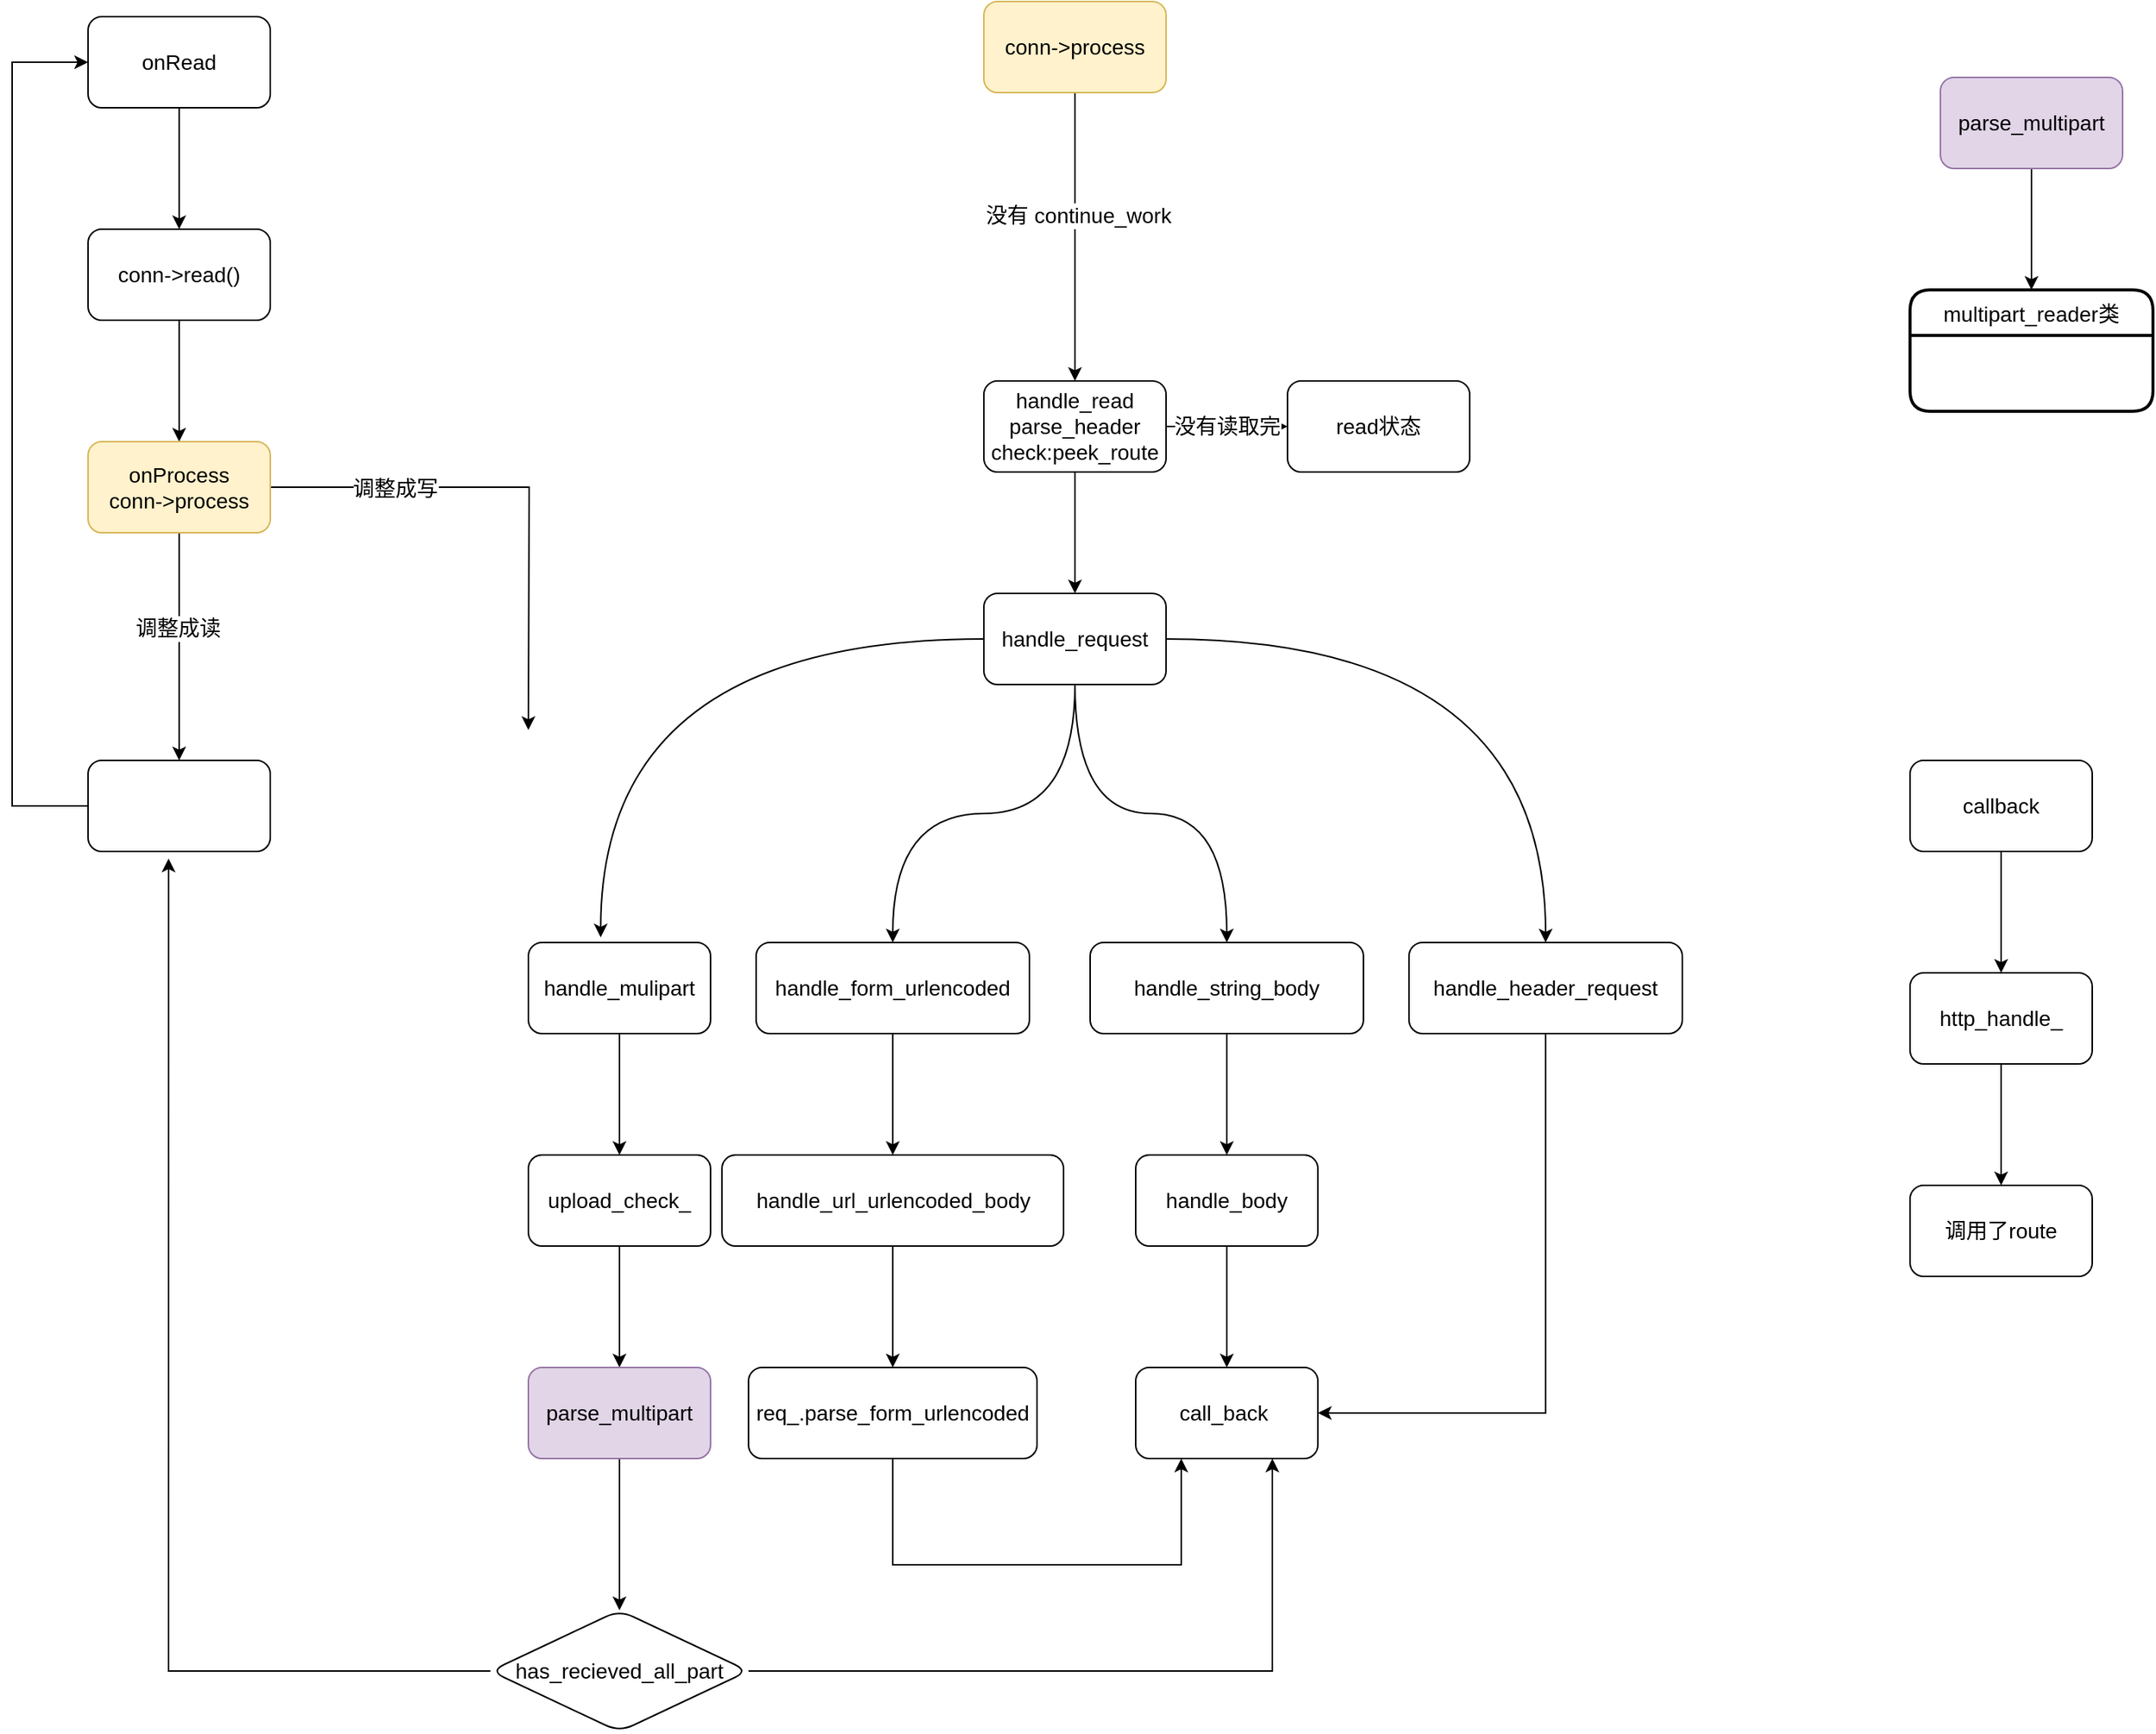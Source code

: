 <mxfile version="15.8.7" type="device"><diagram id="pik_-BmJQds2y_1bYOLp" name="第 1 页"><mxGraphModel dx="1402" dy="821" grid="1" gridSize="10" guides="1" tooltips="1" connect="1" arrows="1" fold="1" page="1" pageScale="1" pageWidth="827" pageHeight="1169" background="none" math="0" shadow="0"><root><mxCell id="0"/><mxCell id="1" parent="0"/><mxCell id="RKvzR9Ug_WPsSRiRN5Oi-3" value="" style="edgeStyle=orthogonalEdgeStyle;rounded=0;orthogonalLoop=1;jettySize=auto;html=1;fontSize=14;" edge="1" parent="1" source="RKvzR9Ug_WPsSRiRN5Oi-1" target="RKvzR9Ug_WPsSRiRN5Oi-2"><mxGeometry relative="1" as="geometry"/></mxCell><mxCell id="RKvzR9Ug_WPsSRiRN5Oi-1" value="onRead" style="rounded=1;whiteSpace=wrap;html=1;fontSize=14;" vertex="1" parent="1"><mxGeometry x="200" y="250" width="120" height="60" as="geometry"/></mxCell><mxCell id="RKvzR9Ug_WPsSRiRN5Oi-5" value="" style="edgeStyle=orthogonalEdgeStyle;rounded=0;orthogonalLoop=1;jettySize=auto;html=1;fontSize=14;" edge="1" parent="1" source="RKvzR9Ug_WPsSRiRN5Oi-2" target="RKvzR9Ug_WPsSRiRN5Oi-4"><mxGeometry relative="1" as="geometry"/></mxCell><mxCell id="RKvzR9Ug_WPsSRiRN5Oi-2" value="conn-&amp;gt;read()" style="whiteSpace=wrap;html=1;rounded=1;fontSize=14;" vertex="1" parent="1"><mxGeometry x="200" y="390" width="120" height="60" as="geometry"/></mxCell><mxCell id="RKvzR9Ug_WPsSRiRN5Oi-6" style="edgeStyle=orthogonalEdgeStyle;rounded=0;orthogonalLoop=1;jettySize=auto;html=1;fontSize=14;" edge="1" parent="1" source="RKvzR9Ug_WPsSRiRN5Oi-4"><mxGeometry relative="1" as="geometry"><mxPoint x="490" y="720" as="targetPoint"/></mxGeometry></mxCell><mxCell id="RKvzR9Ug_WPsSRiRN5Oi-7" value="调整成写" style="edgeLabel;html=1;align=center;verticalAlign=middle;resizable=0;points=[];fontSize=14;" vertex="1" connectable="0" parent="RKvzR9Ug_WPsSRiRN5Oi-6"><mxGeometry x="-0.422" y="-1" relative="1" as="geometry"><mxPoint x="-14" as="offset"/></mxGeometry></mxCell><mxCell id="RKvzR9Ug_WPsSRiRN5Oi-9" value="" style="edgeStyle=orthogonalEdgeStyle;rounded=0;orthogonalLoop=1;jettySize=auto;html=1;fontSize=14;" edge="1" parent="1" source="RKvzR9Ug_WPsSRiRN5Oi-4" target="RKvzR9Ug_WPsSRiRN5Oi-8"><mxGeometry relative="1" as="geometry"/></mxCell><mxCell id="RKvzR9Ug_WPsSRiRN5Oi-10" value="调整成读" style="edgeLabel;html=1;align=center;verticalAlign=middle;resizable=0;points=[];fontSize=14;" vertex="1" connectable="0" parent="RKvzR9Ug_WPsSRiRN5Oi-9"><mxGeometry x="-0.162" y="-1" relative="1" as="geometry"><mxPoint as="offset"/></mxGeometry></mxCell><mxCell id="RKvzR9Ug_WPsSRiRN5Oi-4" value="onProcess&lt;br style=&quot;font-size: 14px;&quot;&gt;conn-&amp;gt;process" style="whiteSpace=wrap;html=1;rounded=1;fontSize=14;fillColor=#fff2cc;strokeColor=#d6b656;" vertex="1" parent="1"><mxGeometry x="200" y="530" width="120" height="60" as="geometry"/></mxCell><mxCell id="RKvzR9Ug_WPsSRiRN5Oi-67" style="edgeStyle=orthogonalEdgeStyle;rounded=0;orthogonalLoop=1;jettySize=auto;html=1;fontSize=14;entryX=0;entryY=0.5;entryDx=0;entryDy=0;" edge="1" parent="1" source="RKvzR9Ug_WPsSRiRN5Oi-8" target="RKvzR9Ug_WPsSRiRN5Oi-1"><mxGeometry relative="1" as="geometry"><mxPoint x="40" y="260" as="targetPoint"/><Array as="points"><mxPoint x="150" y="770"/><mxPoint x="150" y="280"/></Array></mxGeometry></mxCell><mxCell id="RKvzR9Ug_WPsSRiRN5Oi-8" value="" style="whiteSpace=wrap;html=1;rounded=1;fontSize=14;" vertex="1" parent="1"><mxGeometry x="200" y="740" width="120" height="60" as="geometry"/></mxCell><mxCell id="RKvzR9Ug_WPsSRiRN5Oi-15" value="" style="edgeStyle=orthogonalEdgeStyle;rounded=0;orthogonalLoop=1;jettySize=auto;html=1;fontSize=14;" edge="1" parent="1" source="RKvzR9Ug_WPsSRiRN5Oi-11" target="RKvzR9Ug_WPsSRiRN5Oi-14"><mxGeometry relative="1" as="geometry"/></mxCell><mxCell id="RKvzR9Ug_WPsSRiRN5Oi-16" value="没有 continue_work" style="edgeLabel;html=1;align=center;verticalAlign=middle;resizable=0;points=[];fontSize=14;" vertex="1" connectable="0" parent="RKvzR9Ug_WPsSRiRN5Oi-15"><mxGeometry x="-0.147" y="2" relative="1" as="geometry"><mxPoint as="offset"/></mxGeometry></mxCell><mxCell id="RKvzR9Ug_WPsSRiRN5Oi-11" value="conn-&amp;gt;process" style="rounded=1;whiteSpace=wrap;html=1;fontSize=14;fillColor=#fff2cc;strokeColor=#d6b656;" vertex="1" parent="1"><mxGeometry x="790" y="240" width="120" height="60" as="geometry"/></mxCell><mxCell id="RKvzR9Ug_WPsSRiRN5Oi-21" value="" style="edgeStyle=orthogonalEdgeStyle;rounded=0;orthogonalLoop=1;jettySize=auto;html=1;fontSize=14;" edge="1" parent="1" source="RKvzR9Ug_WPsSRiRN5Oi-14" target="RKvzR9Ug_WPsSRiRN5Oi-20"><mxGeometry relative="1" as="geometry"/></mxCell><mxCell id="RKvzR9Ug_WPsSRiRN5Oi-32" value="没有读取完" style="edgeStyle=orthogonalEdgeStyle;curved=1;rounded=0;orthogonalLoop=1;jettySize=auto;html=1;fontSize=14;" edge="1" parent="1" source="RKvzR9Ug_WPsSRiRN5Oi-14" target="RKvzR9Ug_WPsSRiRN5Oi-31"><mxGeometry relative="1" as="geometry"/></mxCell><mxCell id="RKvzR9Ug_WPsSRiRN5Oi-14" value="handle_read&lt;br style=&quot;font-size: 14px;&quot;&gt;parse_header&lt;br style=&quot;font-size: 14px;&quot;&gt;check:peek_route" style="whiteSpace=wrap;html=1;rounded=1;fontSize=14;" vertex="1" parent="1"><mxGeometry x="790" y="490" width="120" height="60" as="geometry"/></mxCell><mxCell id="RKvzR9Ug_WPsSRiRN5Oi-23" style="edgeStyle=orthogonalEdgeStyle;curved=1;rounded=0;orthogonalLoop=1;jettySize=auto;html=1;entryX=0.397;entryY=-0.056;entryDx=0;entryDy=0;entryPerimeter=0;fontSize=14;" edge="1" parent="1" source="RKvzR9Ug_WPsSRiRN5Oi-20" target="RKvzR9Ug_WPsSRiRN5Oi-24"><mxGeometry relative="1" as="geometry"><mxPoint x="600" y="850" as="targetPoint"/></mxGeometry></mxCell><mxCell id="RKvzR9Ug_WPsSRiRN5Oi-28" style="edgeStyle=orthogonalEdgeStyle;curved=1;rounded=0;orthogonalLoop=1;jettySize=auto;html=1;fontSize=14;" edge="1" parent="1" source="RKvzR9Ug_WPsSRiRN5Oi-20" target="RKvzR9Ug_WPsSRiRN5Oi-25"><mxGeometry relative="1" as="geometry"/></mxCell><mxCell id="RKvzR9Ug_WPsSRiRN5Oi-29" style="edgeStyle=orthogonalEdgeStyle;curved=1;rounded=0;orthogonalLoop=1;jettySize=auto;html=1;fontSize=14;" edge="1" parent="1" source="RKvzR9Ug_WPsSRiRN5Oi-20" target="RKvzR9Ug_WPsSRiRN5Oi-26"><mxGeometry relative="1" as="geometry"/></mxCell><mxCell id="RKvzR9Ug_WPsSRiRN5Oi-30" style="edgeStyle=orthogonalEdgeStyle;curved=1;rounded=0;orthogonalLoop=1;jettySize=auto;html=1;fontSize=14;" edge="1" parent="1" source="RKvzR9Ug_WPsSRiRN5Oi-20" target="RKvzR9Ug_WPsSRiRN5Oi-27"><mxGeometry relative="1" as="geometry"/></mxCell><mxCell id="RKvzR9Ug_WPsSRiRN5Oi-20" value="handle_request&lt;br style=&quot;font-size: 14px;&quot;&gt;" style="whiteSpace=wrap;html=1;rounded=1;fontSize=14;" vertex="1" parent="1"><mxGeometry x="790" y="630" width="120" height="60" as="geometry"/></mxCell><mxCell id="RKvzR9Ug_WPsSRiRN5Oi-49" value="" style="edgeStyle=orthogonalEdgeStyle;rounded=0;orthogonalLoop=1;jettySize=auto;html=1;fontSize=14;" edge="1" parent="1" source="RKvzR9Ug_WPsSRiRN5Oi-24" target="RKvzR9Ug_WPsSRiRN5Oi-48"><mxGeometry relative="1" as="geometry"/></mxCell><mxCell id="RKvzR9Ug_WPsSRiRN5Oi-24" value="handle_mulipart" style="whiteSpace=wrap;html=1;rounded=1;fontSize=14;" vertex="1" parent="1"><mxGeometry x="490" y="860" width="120" height="60" as="geometry"/></mxCell><mxCell id="RKvzR9Ug_WPsSRiRN5Oi-44" value="" style="edgeStyle=orthogonalEdgeStyle;curved=1;rounded=0;orthogonalLoop=1;jettySize=auto;html=1;fontSize=14;" edge="1" parent="1" source="RKvzR9Ug_WPsSRiRN5Oi-25" target="RKvzR9Ug_WPsSRiRN5Oi-43"><mxGeometry relative="1" as="geometry"/></mxCell><mxCell id="RKvzR9Ug_WPsSRiRN5Oi-25" value="handle_form_urlencoded" style="whiteSpace=wrap;html=1;rounded=1;fontSize=14;" vertex="1" parent="1"><mxGeometry x="640" y="860" width="180" height="60" as="geometry"/></mxCell><mxCell id="RKvzR9Ug_WPsSRiRN5Oi-40" value="" style="edgeStyle=orthogonalEdgeStyle;curved=1;rounded=0;orthogonalLoop=1;jettySize=auto;html=1;fontSize=14;" edge="1" parent="1" source="RKvzR9Ug_WPsSRiRN5Oi-26" target="RKvzR9Ug_WPsSRiRN5Oi-39"><mxGeometry relative="1" as="geometry"/></mxCell><mxCell id="RKvzR9Ug_WPsSRiRN5Oi-26" value="handle_string_body" style="whiteSpace=wrap;html=1;rounded=1;fontSize=14;" vertex="1" parent="1"><mxGeometry x="860" y="860" width="180" height="60" as="geometry"/></mxCell><mxCell id="RKvzR9Ug_WPsSRiRN5Oi-34" value="" style="edgeStyle=orthogonalEdgeStyle;rounded=0;orthogonalLoop=1;jettySize=auto;html=1;fontSize=14;entryX=1;entryY=0.5;entryDx=0;entryDy=0;" edge="1" parent="1" source="RKvzR9Ug_WPsSRiRN5Oi-27" target="RKvzR9Ug_WPsSRiRN5Oi-41"><mxGeometry relative="1" as="geometry"><mxPoint x="1020" y="1180" as="targetPoint"/><Array as="points"><mxPoint x="1160" y="1170"/></Array></mxGeometry></mxCell><mxCell id="RKvzR9Ug_WPsSRiRN5Oi-27" value="handle_header_request" style="whiteSpace=wrap;html=1;rounded=1;fontSize=14;" vertex="1" parent="1"><mxGeometry x="1070" y="860" width="180" height="60" as="geometry"/></mxCell><mxCell id="RKvzR9Ug_WPsSRiRN5Oi-31" value="read状态" style="whiteSpace=wrap;html=1;rounded=1;fontSize=14;" vertex="1" parent="1"><mxGeometry x="990" y="490" width="120" height="60" as="geometry"/></mxCell><mxCell id="RKvzR9Ug_WPsSRiRN5Oi-42" value="" style="edgeStyle=orthogonalEdgeStyle;curved=1;rounded=0;orthogonalLoop=1;jettySize=auto;html=1;fontSize=14;" edge="1" parent="1" source="RKvzR9Ug_WPsSRiRN5Oi-39" target="RKvzR9Ug_WPsSRiRN5Oi-41"><mxGeometry relative="1" as="geometry"/></mxCell><mxCell id="RKvzR9Ug_WPsSRiRN5Oi-39" value="handle_body" style="whiteSpace=wrap;html=1;rounded=1;fontSize=14;" vertex="1" parent="1"><mxGeometry x="890" y="1000" width="120" height="60" as="geometry"/></mxCell><mxCell id="RKvzR9Ug_WPsSRiRN5Oi-41" value="call_back&amp;nbsp;" style="whiteSpace=wrap;html=1;rounded=1;fontSize=14;" vertex="1" parent="1"><mxGeometry x="890" y="1140" width="120" height="60" as="geometry"/></mxCell><mxCell id="RKvzR9Ug_WPsSRiRN5Oi-46" value="" style="edgeStyle=orthogonalEdgeStyle;curved=1;rounded=0;orthogonalLoop=1;jettySize=auto;html=1;fontSize=14;" edge="1" parent="1" source="RKvzR9Ug_WPsSRiRN5Oi-43" target="RKvzR9Ug_WPsSRiRN5Oi-45"><mxGeometry relative="1" as="geometry"/></mxCell><mxCell id="RKvzR9Ug_WPsSRiRN5Oi-43" value="handle_url_urlencoded_body" style="whiteSpace=wrap;html=1;rounded=1;fontSize=14;" vertex="1" parent="1"><mxGeometry x="617.5" y="1000" width="225" height="60" as="geometry"/></mxCell><mxCell id="RKvzR9Ug_WPsSRiRN5Oi-47" style="edgeStyle=orthogonalEdgeStyle;rounded=0;orthogonalLoop=1;jettySize=auto;html=1;fontSize=14;entryX=0.25;entryY=1;entryDx=0;entryDy=0;" edge="1" parent="1" source="RKvzR9Ug_WPsSRiRN5Oi-45" target="RKvzR9Ug_WPsSRiRN5Oi-41"><mxGeometry relative="1" as="geometry"><mxPoint x="920" y="1220" as="targetPoint"/><Array as="points"><mxPoint x="730" y="1270"/><mxPoint x="920" y="1270"/></Array></mxGeometry></mxCell><mxCell id="RKvzR9Ug_WPsSRiRN5Oi-45" value="req_.parse_form_urlencoded" style="whiteSpace=wrap;html=1;rounded=1;fontSize=14;" vertex="1" parent="1"><mxGeometry x="635" y="1140" width="190" height="60" as="geometry"/></mxCell><mxCell id="RKvzR9Ug_WPsSRiRN5Oi-51" value="" style="edgeStyle=orthogonalEdgeStyle;rounded=0;orthogonalLoop=1;jettySize=auto;html=1;fontSize=14;" edge="1" parent="1" source="RKvzR9Ug_WPsSRiRN5Oi-48" target="RKvzR9Ug_WPsSRiRN5Oi-50"><mxGeometry relative="1" as="geometry"/></mxCell><mxCell id="RKvzR9Ug_WPsSRiRN5Oi-48" value="upload_check_" style="whiteSpace=wrap;html=1;rounded=1;fontSize=14;" vertex="1" parent="1"><mxGeometry x="490" y="1000" width="120" height="60" as="geometry"/></mxCell><mxCell id="RKvzR9Ug_WPsSRiRN5Oi-53" value="" style="edgeStyle=orthogonalEdgeStyle;rounded=0;orthogonalLoop=1;jettySize=auto;html=1;fontSize=14;" edge="1" parent="1" source="RKvzR9Ug_WPsSRiRN5Oi-50" target="RKvzR9Ug_WPsSRiRN5Oi-52"><mxGeometry relative="1" as="geometry"/></mxCell><mxCell id="RKvzR9Ug_WPsSRiRN5Oi-50" value="parse_multipart" style="whiteSpace=wrap;html=1;rounded=1;fontSize=14;fillColor=#e1d5e7;strokeColor=#9673a6;" vertex="1" parent="1"><mxGeometry x="490" y="1140" width="120" height="60" as="geometry"/></mxCell><mxCell id="RKvzR9Ug_WPsSRiRN5Oi-54" style="edgeStyle=orthogonalEdgeStyle;rounded=0;orthogonalLoop=1;jettySize=auto;html=1;entryX=0.75;entryY=1;entryDx=0;entryDy=0;fontSize=14;" edge="1" parent="1" source="RKvzR9Ug_WPsSRiRN5Oi-52" target="RKvzR9Ug_WPsSRiRN5Oi-41"><mxGeometry relative="1" as="geometry"/></mxCell><mxCell id="RKvzR9Ug_WPsSRiRN5Oi-55" style="edgeStyle=orthogonalEdgeStyle;rounded=0;orthogonalLoop=1;jettySize=auto;html=1;entryX=0.442;entryY=1.078;entryDx=0;entryDy=0;entryPerimeter=0;fontSize=14;" edge="1" parent="1" source="RKvzR9Ug_WPsSRiRN5Oi-52" target="RKvzR9Ug_WPsSRiRN5Oi-8"><mxGeometry relative="1" as="geometry"><Array as="points"><mxPoint x="253" y="1340"/></Array></mxGeometry></mxCell><mxCell id="RKvzR9Ug_WPsSRiRN5Oi-52" value="has_recieved_all_part" style="rhombus;whiteSpace=wrap;html=1;rounded=1;fontSize=14;" vertex="1" parent="1"><mxGeometry x="465" y="1300" width="170" height="80" as="geometry"/></mxCell><mxCell id="RKvzR9Ug_WPsSRiRN5Oi-58" value="" style="edgeStyle=orthogonalEdgeStyle;rounded=0;orthogonalLoop=1;jettySize=auto;html=1;fontSize=14;entryX=0.5;entryY=0;entryDx=0;entryDy=0;" edge="1" parent="1" source="RKvzR9Ug_WPsSRiRN5Oi-56" target="RKvzR9Ug_WPsSRiRN5Oi-59"><mxGeometry relative="1" as="geometry"><mxPoint x="1480" y="410" as="targetPoint"/></mxGeometry></mxCell><mxCell id="RKvzR9Ug_WPsSRiRN5Oi-56" value="parse_multipart" style="whiteSpace=wrap;html=1;rounded=1;fontSize=14;fillColor=#e1d5e7;strokeColor=#9673a6;" vertex="1" parent="1"><mxGeometry x="1420" y="290" width="120" height="60" as="geometry"/></mxCell><mxCell id="RKvzR9Ug_WPsSRiRN5Oi-59" value="multipart_reader类" style="swimlane;childLayout=stackLayout;horizontal=1;startSize=30;horizontalStack=0;rounded=1;fontSize=14;fontStyle=0;strokeWidth=2;resizeParent=0;resizeLast=1;shadow=0;dashed=0;align=center;" vertex="1" parent="1"><mxGeometry x="1400" y="430" width="160" height="80" as="geometry"/></mxCell><mxCell id="RKvzR9Ug_WPsSRiRN5Oi-62" value="" style="edgeStyle=orthogonalEdgeStyle;curved=1;rounded=0;orthogonalLoop=1;jettySize=auto;html=1;fontSize=14;" edge="1" source="RKvzR9Ug_WPsSRiRN5Oi-63" target="RKvzR9Ug_WPsSRiRN5Oi-65" parent="1"><mxGeometry relative="1" as="geometry"/></mxCell><mxCell id="RKvzR9Ug_WPsSRiRN5Oi-63" value="callback" style="whiteSpace=wrap;html=1;rounded=1;fontSize=14;" vertex="1" parent="1"><mxGeometry x="1400" y="740" width="120" height="60" as="geometry"/></mxCell><mxCell id="RKvzR9Ug_WPsSRiRN5Oi-64" value="" style="edgeStyle=orthogonalEdgeStyle;curved=1;rounded=0;orthogonalLoop=1;jettySize=auto;html=1;fontSize=14;" edge="1" source="RKvzR9Ug_WPsSRiRN5Oi-65" target="RKvzR9Ug_WPsSRiRN5Oi-66" parent="1"><mxGeometry relative="1" as="geometry"/></mxCell><mxCell id="RKvzR9Ug_WPsSRiRN5Oi-65" value="http_handle_" style="whiteSpace=wrap;html=1;rounded=1;fontSize=14;" vertex="1" parent="1"><mxGeometry x="1400" y="880" width="120" height="60" as="geometry"/></mxCell><mxCell id="RKvzR9Ug_WPsSRiRN5Oi-66" value="调用了route" style="whiteSpace=wrap;html=1;rounded=1;fontSize=14;" vertex="1" parent="1"><mxGeometry x="1400" y="1020" width="120" height="60" as="geometry"/></mxCell></root></mxGraphModel></diagram></mxfile>